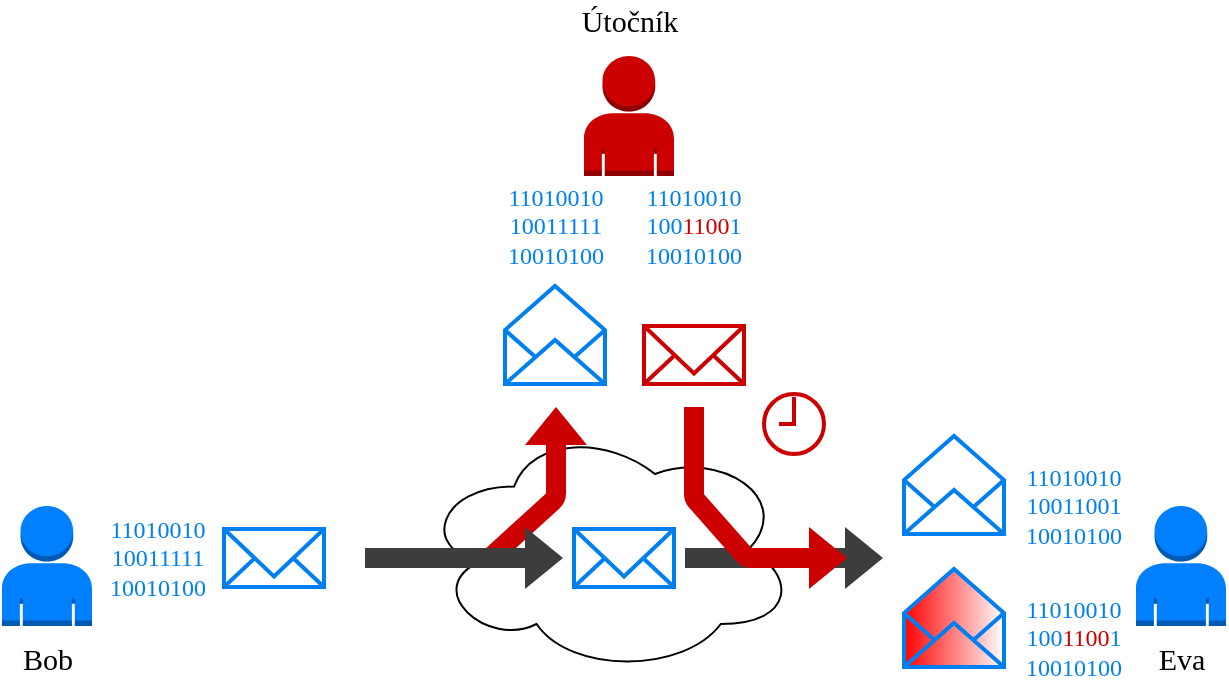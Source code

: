 <mxfile version="12.3.2" type="device" pages="1"><diagram id="6mmh_QlEiBkJnUP2TaAG" name="Page-1"><mxGraphModel dx="1422" dy="852" grid="1" gridSize="10" guides="1" tooltips="1" connect="1" arrows="1" fold="1" page="1" pageScale="1" pageWidth="827" pageHeight="1169" math="0" shadow="0"><root><mxCell id="0"/><mxCell id="1" parent="0"/><mxCell id="TfW1SfAc44MQXi4SO6kU-1" value="" style="ellipse;shape=cloud;whiteSpace=wrap;html=1;" parent="1" vertex="1"><mxGeometry x="318" y="249" width="188" height="125" as="geometry"/></mxCell><mxCell id="TfW1SfAc44MQXi4SO6kU-2" value="" style="outlineConnect=0;dashed=0;verticalLabelPosition=bottom;verticalAlign=top;align=center;html=1;shape=mxgraph.aws3.user;fillColor=#CC0000;strokeColor=#b85450;" parent="1" vertex="1"><mxGeometry x="400" y="65" width="45" height="60" as="geometry"/></mxCell><mxCell id="TfW1SfAc44MQXi4SO6kU-3" value="" style="outlineConnect=0;dashed=0;verticalLabelPosition=bottom;verticalAlign=top;align=center;html=1;shape=mxgraph.aws3.user;fillColor=#007FFF;strokeColor=#6c8ebf;" parent="1" vertex="1"><mxGeometry x="109" y="290" width="45" height="60" as="geometry"/></mxCell><mxCell id="TfW1SfAc44MQXi4SO6kU-4" value="" style="outlineConnect=0;dashed=0;verticalLabelPosition=bottom;verticalAlign=top;align=center;html=1;shape=mxgraph.aws3.user;fillColor=#007FFF;strokeColor=#6c8ebf;" parent="1" vertex="1"><mxGeometry x="676" y="290" width="45" height="60" as="geometry"/></mxCell><mxCell id="TfW1SfAc44MQXi4SO6kU-5" value="" style="shape=flexArrow;endArrow=classic;html=1;fillColor=#3D3D3D;strokeColor=none;dashed=1;" parent="1" edge="1"><mxGeometry width="50" height="50" relative="1" as="geometry"><mxPoint x="450" y="316" as="sourcePoint"/><mxPoint x="550" y="316" as="targetPoint"/></mxGeometry></mxCell><mxCell id="TfW1SfAc44MQXi4SO6kU-6" value="" style="shape=flexArrow;endArrow=classic;html=1;fillColor=#CC0000;strokeColor=none;" parent="1" edge="1"><mxGeometry width="50" height="50" relative="1" as="geometry"><mxPoint x="303" y="316" as="sourcePoint"/><mxPoint x="386" y="240" as="targetPoint"/><Array as="points"><mxPoint x="353" y="316"/><mxPoint x="386" y="286"/></Array></mxGeometry></mxCell><mxCell id="TfW1SfAc44MQXi4SO6kU-7" value="&lt;font face=&quot;Vafle VUT&quot; style=&quot;font-weight: normal&quot;&gt;Bob&lt;/font&gt;" style="text;html=1;strokeColor=none;fillColor=none;align=center;verticalAlign=middle;whiteSpace=wrap;rounded=0;fontSize=15;fontStyle=1" parent="1" vertex="1"><mxGeometry x="111.5" y="356" width="40" height="20" as="geometry"/></mxCell><mxCell id="TfW1SfAc44MQXi4SO6kU-8" value="&lt;font face=&quot;Vafle VUT&quot; style=&quot;font-weight: normal&quot;&gt;Eva&lt;/font&gt;" style="text;html=1;strokeColor=none;fillColor=none;align=center;verticalAlign=middle;whiteSpace=wrap;rounded=0;fontSize=15;fontStyle=1" parent="1" vertex="1"><mxGeometry x="678.5" y="356" width="40" height="20" as="geometry"/></mxCell><mxCell id="TfW1SfAc44MQXi4SO6kU-9" value="&lt;font face=&quot;Vafle VUT&quot; style=&quot;font-weight: normal&quot;&gt;Útočník&lt;/font&gt;" style="text;html=1;strokeColor=none;fillColor=none;align=center;verticalAlign=middle;whiteSpace=wrap;rounded=0;fontSize=15;fontStyle=1" parent="1" vertex="1"><mxGeometry x="402.5" y="37" width="40" height="20" as="geometry"/></mxCell><mxCell id="TfW1SfAc44MQXi4SO6kU-10" value="" style="html=1;verticalLabelPosition=bottom;align=center;labelBackgroundColor=#ffffff;verticalAlign=top;strokeWidth=2;strokeColor=#0080F0;shadow=0;dashed=0;shape=mxgraph.ios7.icons.mail;fillColor=none;" parent="1" vertex="1"><mxGeometry x="220" y="301.5" width="50" height="29" as="geometry"/></mxCell><mxCell id="TfW1SfAc44MQXi4SO6kU-11" value="" style="html=1;verticalLabelPosition=bottom;align=center;labelBackgroundColor=#ffffff;verticalAlign=top;strokeWidth=2;strokeColor=#0080F0;shadow=0;dashed=0;shape=mxgraph.ios7.icons.envelope_(empty);fillColor=#FF0000;gradientColor=#ffffff;gradientDirection=east;" parent="1" vertex="1"><mxGeometry x="560" y="321.5" width="50" height="49" as="geometry"/></mxCell><mxCell id="TfW1SfAc44MQXi4SO6kU-12" value="" style="html=1;verticalLabelPosition=bottom;align=center;labelBackgroundColor=#ffffff;verticalAlign=top;strokeWidth=2;strokeColor=#0080F0;shadow=0;dashed=0;shape=mxgraph.ios7.icons.envelope_(empty);fillColor=none;" parent="1" vertex="1"><mxGeometry x="360.5" y="180" width="50" height="49" as="geometry"/></mxCell><mxCell id="TfW1SfAc44MQXi4SO6kU-13" value="" style="shape=flexArrow;endArrow=classic;html=1;fillColor=#CC0000;strokeColor=none;" parent="1" edge="1"><mxGeometry width="50" height="50" relative="1" as="geometry"><mxPoint x="455" y="240" as="sourcePoint"/><mxPoint x="532" y="316" as="targetPoint"/><Array as="points"><mxPoint x="455" y="286"/><mxPoint x="481.5" y="316"/></Array></mxGeometry></mxCell><mxCell id="TfW1SfAc44MQXi4SO6kU-14" value="" style="html=1;verticalLabelPosition=bottom;align=center;labelBackgroundColor=#ffffff;verticalAlign=top;strokeWidth=2;strokeColor=#CC0000;shadow=0;dashed=0;shape=mxgraph.ios7.icons.mail;fillColor=none;" parent="1" vertex="1"><mxGeometry x="430" y="200" width="50" height="29" as="geometry"/></mxCell><mxCell id="TfW1SfAc44MQXi4SO6kU-15" value="&lt;font color=&quot;#0080f0&quot;&gt;11010010&lt;br&gt;100&lt;/font&gt;1100&lt;font color=&quot;#0080f0&quot;&gt;1&lt;br&gt;10010100&lt;/font&gt;" style="text;html=1;strokeColor=none;fillColor=none;align=center;verticalAlign=middle;whiteSpace=wrap;rounded=0;fontColor=#CC0000;fontFamily=Vafle VUT;" parent="1" vertex="1"><mxGeometry x="435" y="140" width="40" height="20" as="geometry"/></mxCell><mxCell id="TfW1SfAc44MQXi4SO6kU-16" value="&lt;font color=&quot;#0080f0&quot;&gt;11010010&lt;br&gt;10011111&lt;br&gt;10010100&lt;/font&gt;" style="text;html=1;strokeColor=none;fillColor=none;align=center;verticalAlign=middle;whiteSpace=wrap;rounded=0;fontColor=#CC0000;fontFamily=Vafle VUT;" parent="1" vertex="1"><mxGeometry x="365.5" y="140" width="40" height="20" as="geometry"/></mxCell><mxCell id="TfW1SfAc44MQXi4SO6kU-17" value="&lt;font color=&quot;#0080f0&quot; face=&quot;Vafle VUT&quot;&gt;11010010&lt;br&gt;10011111&lt;br&gt;10010100&lt;/font&gt;" style="text;html=1;strokeColor=none;fillColor=none;align=center;verticalAlign=middle;whiteSpace=wrap;rounded=0;fontColor=#CC0000;" parent="1" vertex="1"><mxGeometry x="167" y="306" width="40" height="20" as="geometry"/></mxCell><mxCell id="TfW1SfAc44MQXi4SO6kU-18" value="&lt;font face=&quot;Vafle VUT&quot;&gt;&lt;font color=&quot;#0080f0&quot;&gt;11010010&lt;br&gt;100&lt;/font&gt;1100&lt;font color=&quot;#0080f0&quot;&gt;1&lt;br&gt;10010100&lt;/font&gt;&lt;/font&gt;" style="text;html=1;strokeColor=none;fillColor=none;align=center;verticalAlign=middle;whiteSpace=wrap;rounded=0;fontColor=#CC0000;" parent="1" vertex="1"><mxGeometry x="625" y="346" width="40" height="20" as="geometry"/></mxCell><mxCell id="TfW1SfAc44MQXi4SO6kU-19" value="" style="html=1;verticalLabelPosition=bottom;align=center;labelBackgroundColor=#ffffff;verticalAlign=top;strokeWidth=2;strokeColor=#0080F0;shadow=0;shape=mxgraph.ios7.icons.mail;fillColor=none;" parent="1" vertex="1"><mxGeometry x="395" y="301.5" width="50" height="29" as="geometry"/></mxCell><mxCell id="TfW1SfAc44MQXi4SO6kU-20" value="" style="shape=flexArrow;endArrow=classic;html=1;fillColor=#3D3D3D;strokeColor=none;dashed=1;" parent="1" edge="1"><mxGeometry width="50" height="50" relative="1" as="geometry"><mxPoint x="290" y="316" as="sourcePoint"/><mxPoint x="390" y="316" as="targetPoint"/></mxGeometry></mxCell><mxCell id="TfW1SfAc44MQXi4SO6kU-21" value="" style="html=1;verticalLabelPosition=bottom;align=center;labelBackgroundColor=#ffffff;verticalAlign=top;strokeWidth=2;strokeColor=#CC0000;shadow=0;dashed=0;shape=mxgraph.ios7.icons.clock;" parent="1" vertex="1"><mxGeometry x="490" y="234" width="30" height="30" as="geometry"/></mxCell><mxCell id="ORI6_5unX41QtfBbWJIL-1" value="" style="html=1;verticalLabelPosition=bottom;align=center;labelBackgroundColor=#ffffff;verticalAlign=top;strokeWidth=2;strokeColor=#0080F0;shadow=0;dashed=0;shape=mxgraph.ios7.icons.envelope_(empty);fillColor=none;gradientColor=#ffffff;gradientDirection=east;" parent="1" vertex="1"><mxGeometry x="560" y="255" width="50" height="49" as="geometry"/></mxCell><mxCell id="ORI6_5unX41QtfBbWJIL-2" value="&lt;font color=&quot;#0080f0&quot; face=&quot;Vafle VUT&quot;&gt;11010010&lt;br&gt;10011001&lt;br&gt;10010100&lt;/font&gt;" style="text;html=1;strokeColor=none;fillColor=none;align=center;verticalAlign=middle;whiteSpace=wrap;rounded=0;fontColor=#CC0000;" parent="1" vertex="1"><mxGeometry x="625" y="279.5" width="40" height="20" as="geometry"/></mxCell></root></mxGraphModel></diagram></mxfile>